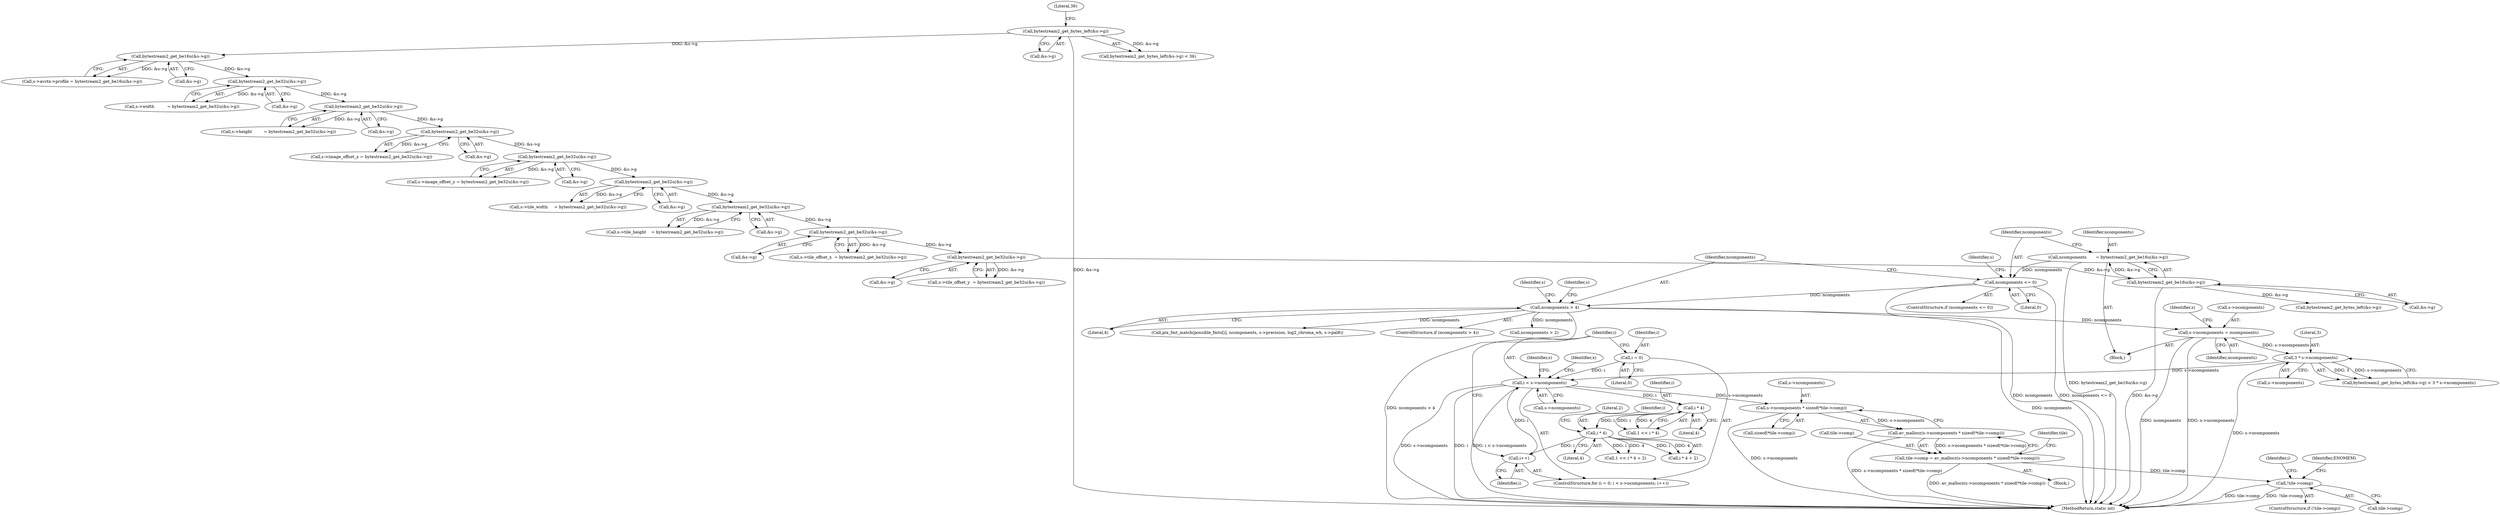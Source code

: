 digraph "0_FFmpeg_8bb11c3ca77b52e05a9ed1496a65f8a76e6e2d8f@API" {
"1000590" [label="(Call,s->ncomponents * sizeof(*tile->comp))"];
"1000310" [label="(Call,i < s->ncomponents)"];
"1000315" [label="(Call,i++)"];
"1000461" [label="(Call,i * 4)"];
"1000449" [label="(Call,i * 4)"];
"1000307" [label="(Call,i = 0)"];
"1000299" [label="(Call,3 * s->ncomponents)"];
"1000260" [label="(Call,s->ncomponents = ncomponents)"];
"1000246" [label="(Call,ncomponents > 4)"];
"1000230" [label="(Call,ncomponents <= 0)"];
"1000222" [label="(Call,ncomponents       = bytestream2_get_be16u(&s->g))"];
"1000224" [label="(Call,bytestream2_get_be16u(&s->g))"];
"1000217" [label="(Call,bytestream2_get_be32u(&s->g))"];
"1000208" [label="(Call,bytestream2_get_be32u(&s->g))"];
"1000199" [label="(Call,bytestream2_get_be32u(&s->g))"];
"1000190" [label="(Call,bytestream2_get_be32u(&s->g))"];
"1000181" [label="(Call,bytestream2_get_be32u(&s->g))"];
"1000172" [label="(Call,bytestream2_get_be32u(&s->g))"];
"1000163" [label="(Call,bytestream2_get_be32u(&s->g))"];
"1000154" [label="(Call,bytestream2_get_be32u(&s->g))"];
"1000145" [label="(Call,bytestream2_get_be16u(&s->g))"];
"1000131" [label="(Call,bytestream2_get_bytes_left(&s->g))"];
"1000589" [label="(Call,av_mallocz(s->ncomponents * sizeof(*tile->comp)))"];
"1000585" [label="(Call,tile->comp = av_mallocz(s->ncomponents * sizeof(*tile->comp)))"];
"1000600" [label="(Call,!tile->comp)"];
"1000182" [label="(Call,&s->g)"];
"1000467" [label="(Identifier,s)"];
"1000464" [label="(Literal,2)"];
"1000315" [label="(Call,i++)"];
"1000462" [label="(Identifier,i)"];
"1000311" [label="(Identifier,i)"];
"1000186" [label="(Call,s->tile_width     = bytestream2_get_be32u(&s->g))"];
"1000232" [label="(Literal,0)"];
"1000301" [label="(Call,s->ncomponents)"];
"1000213" [label="(Call,s->tile_offset_y  = bytestream2_get_be32u(&s->g))"];
"1000591" [label="(Call,s->ncomponents)"];
"1000460" [label="(Call,i * 4 + 2)"];
"1000146" [label="(Call,&s->g)"];
"1000217" [label="(Call,bytestream2_get_be32u(&s->g))"];
"1000461" [label="(Call,i * 4)"];
"1000195" [label="(Call,s->tile_height    = bytestream2_get_be32u(&s->g))"];
"1000154" [label="(Call,bytestream2_get_be32u(&s->g))"];
"1000306" [label="(ControlStructure,for (i = 0; i < s->ncomponents; i++))"];
"1000463" [label="(Literal,4)"];
"1000585" [label="(Call,tile->comp = av_mallocz(s->ncomponents * sizeof(*tile->comp)))"];
"1000132" [label="(Call,&s->g)"];
"1000114" [label="(Block,)"];
"1000447" [label="(Call,1 << i * 4)"];
"1000145" [label="(Call,bytestream2_get_be16u(&s->g))"];
"1000209" [label="(Call,&s->g)"];
"1000236" [label="(Identifier,s)"];
"1000811" [label="(MethodReturn,static int)"];
"1000247" [label="(Identifier,ncomponents)"];
"1000177" [label="(Call,s->image_offset_y = bytestream2_get_be32u(&s->g))"];
"1000252" [label="(Identifier,s)"];
"1000458" [label="(Call,1 << i * 4 + 2)"];
"1000248" [label="(Literal,4)"];
"1000719" [label="(Call,pix_fmt_match(possible_fmts[i], ncomponents, s->precision, log2_chroma_wh, s->pal8))"];
"1000164" [label="(Call,&s->g)"];
"1000136" [label="(Literal,36)"];
"1000309" [label="(Literal,0)"];
"1000308" [label="(Identifier,i)"];
"1000575" [label="(Identifier,i)"];
"1000200" [label="(Call,&s->g)"];
"1000264" [label="(Identifier,ncomponents)"];
"1000245" [label="(ControlStructure,if (ncomponents > 4))"];
"1000168" [label="(Call,s->image_offset_x = bytestream2_get_be32u(&s->g))"];
"1000451" [label="(Literal,4)"];
"1000260" [label="(Call,s->ncomponents = ncomponents)"];
"1000231" [label="(Identifier,ncomponents)"];
"1000310" [label="(Call,i < s->ncomponents)"];
"1000224" [label="(Call,bytestream2_get_be16u(&s->g))"];
"1000586" [label="(Call,tile->comp)"];
"1000602" [label="(Identifier,tile)"];
"1000294" [label="(Call,bytestream2_get_bytes_left(&s->g))"];
"1000130" [label="(Call,bytestream2_get_bytes_left(&s->g) < 36)"];
"1000222" [label="(Call,ncomponents       = bytestream2_get_be16u(&s->g))"];
"1000600" [label="(Call,!tile->comp)"];
"1000155" [label="(Call,&s->g)"];
"1000204" [label="(Call,s->tile_offset_x  = bytestream2_get_be32u(&s->g))"];
"1000190" [label="(Call,bytestream2_get_be32u(&s->g))"];
"1000449" [label="(Call,i * 4)"];
"1000320" [label="(Identifier,x)"];
"1000299" [label="(Call,3 * s->ncomponents)"];
"1000230" [label="(Call,ncomponents <= 0)"];
"1000300" [label="(Literal,3)"];
"1000131" [label="(Call,bytestream2_get_bytes_left(&s->g))"];
"1000269" [label="(Identifier,s)"];
"1000150" [label="(Call,s->width          = bytestream2_get_be32u(&s->g))"];
"1000601" [label="(Call,tile->comp)"];
"1000208" [label="(Call,bytestream2_get_be32u(&s->g))"];
"1000262" [label="(Identifier,s)"];
"1000139" [label="(Call,s->avctx->profile = bytestream2_get_be16u(&s->g))"];
"1000307" [label="(Call,i = 0)"];
"1000316" [label="(Identifier,i)"];
"1000246" [label="(Call,ncomponents > 4)"];
"1000191" [label="(Call,&s->g)"];
"1000576" [label="(Block,)"];
"1000223" [label="(Identifier,ncomponents)"];
"1000225" [label="(Call,&s->g)"];
"1000589" [label="(Call,av_mallocz(s->ncomponents * sizeof(*tile->comp)))"];
"1000312" [label="(Call,s->ncomponents)"];
"1000229" [label="(ControlStructure,if (ncomponents <= 0))"];
"1000159" [label="(Call,s->height         = bytestream2_get_be32u(&s->g))"];
"1000293" [label="(Call,bytestream2_get_bytes_left(&s->g) < 3 * s->ncomponents)"];
"1000163" [label="(Call,bytestream2_get_be32u(&s->g))"];
"1000450" [label="(Identifier,i)"];
"1000261" [label="(Call,s->ncomponents)"];
"1000599" [label="(ControlStructure,if (!tile->comp))"];
"1000218" [label="(Call,&s->g)"];
"1000173" [label="(Call,&s->g)"];
"1000606" [label="(Identifier,ENOMEM)"];
"1000172" [label="(Call,bytestream2_get_be32u(&s->g))"];
"1000199" [label="(Call,bytestream2_get_be32u(&s->g))"];
"1000770" [label="(Call,ncomponents > 2)"];
"1000590" [label="(Call,s->ncomponents * sizeof(*tile->comp))"];
"1000181" [label="(Call,bytestream2_get_be32u(&s->g))"];
"1000594" [label="(Call,sizeof(*tile->comp))"];
"1000590" -> "1000589"  [label="AST: "];
"1000590" -> "1000594"  [label="CFG: "];
"1000591" -> "1000590"  [label="AST: "];
"1000594" -> "1000590"  [label="AST: "];
"1000589" -> "1000590"  [label="CFG: "];
"1000590" -> "1000811"  [label="DDG: s->ncomponents"];
"1000590" -> "1000589"  [label="DDG: s->ncomponents"];
"1000310" -> "1000590"  [label="DDG: s->ncomponents"];
"1000310" -> "1000306"  [label="AST: "];
"1000310" -> "1000312"  [label="CFG: "];
"1000311" -> "1000310"  [label="AST: "];
"1000312" -> "1000310"  [label="AST: "];
"1000320" -> "1000310"  [label="CFG: "];
"1000467" -> "1000310"  [label="CFG: "];
"1000310" -> "1000811"  [label="DDG: i < s->ncomponents"];
"1000310" -> "1000811"  [label="DDG: s->ncomponents"];
"1000310" -> "1000811"  [label="DDG: i"];
"1000315" -> "1000310"  [label="DDG: i"];
"1000307" -> "1000310"  [label="DDG: i"];
"1000299" -> "1000310"  [label="DDG: s->ncomponents"];
"1000310" -> "1000449"  [label="DDG: i"];
"1000315" -> "1000306"  [label="AST: "];
"1000315" -> "1000316"  [label="CFG: "];
"1000316" -> "1000315"  [label="AST: "];
"1000311" -> "1000315"  [label="CFG: "];
"1000461" -> "1000315"  [label="DDG: i"];
"1000461" -> "1000460"  [label="AST: "];
"1000461" -> "1000463"  [label="CFG: "];
"1000462" -> "1000461"  [label="AST: "];
"1000463" -> "1000461"  [label="AST: "];
"1000464" -> "1000461"  [label="CFG: "];
"1000461" -> "1000458"  [label="DDG: i"];
"1000461" -> "1000458"  [label="DDG: 4"];
"1000461" -> "1000460"  [label="DDG: i"];
"1000461" -> "1000460"  [label="DDG: 4"];
"1000449" -> "1000461"  [label="DDG: i"];
"1000449" -> "1000447"  [label="AST: "];
"1000449" -> "1000451"  [label="CFG: "];
"1000450" -> "1000449"  [label="AST: "];
"1000451" -> "1000449"  [label="AST: "];
"1000447" -> "1000449"  [label="CFG: "];
"1000449" -> "1000447"  [label="DDG: i"];
"1000449" -> "1000447"  [label="DDG: 4"];
"1000307" -> "1000306"  [label="AST: "];
"1000307" -> "1000309"  [label="CFG: "];
"1000308" -> "1000307"  [label="AST: "];
"1000309" -> "1000307"  [label="AST: "];
"1000311" -> "1000307"  [label="CFG: "];
"1000299" -> "1000293"  [label="AST: "];
"1000299" -> "1000301"  [label="CFG: "];
"1000300" -> "1000299"  [label="AST: "];
"1000301" -> "1000299"  [label="AST: "];
"1000293" -> "1000299"  [label="CFG: "];
"1000299" -> "1000811"  [label="DDG: s->ncomponents"];
"1000299" -> "1000293"  [label="DDG: 3"];
"1000299" -> "1000293"  [label="DDG: s->ncomponents"];
"1000260" -> "1000299"  [label="DDG: s->ncomponents"];
"1000260" -> "1000114"  [label="AST: "];
"1000260" -> "1000264"  [label="CFG: "];
"1000261" -> "1000260"  [label="AST: "];
"1000264" -> "1000260"  [label="AST: "];
"1000269" -> "1000260"  [label="CFG: "];
"1000260" -> "1000811"  [label="DDG: ncomponents"];
"1000260" -> "1000811"  [label="DDG: s->ncomponents"];
"1000246" -> "1000260"  [label="DDG: ncomponents"];
"1000246" -> "1000245"  [label="AST: "];
"1000246" -> "1000248"  [label="CFG: "];
"1000247" -> "1000246"  [label="AST: "];
"1000248" -> "1000246"  [label="AST: "];
"1000252" -> "1000246"  [label="CFG: "];
"1000262" -> "1000246"  [label="CFG: "];
"1000246" -> "1000811"  [label="DDG: ncomponents > 4"];
"1000246" -> "1000811"  [label="DDG: ncomponents"];
"1000230" -> "1000246"  [label="DDG: ncomponents"];
"1000246" -> "1000719"  [label="DDG: ncomponents"];
"1000246" -> "1000770"  [label="DDG: ncomponents"];
"1000230" -> "1000229"  [label="AST: "];
"1000230" -> "1000232"  [label="CFG: "];
"1000231" -> "1000230"  [label="AST: "];
"1000232" -> "1000230"  [label="AST: "];
"1000236" -> "1000230"  [label="CFG: "];
"1000247" -> "1000230"  [label="CFG: "];
"1000230" -> "1000811"  [label="DDG: ncomponents"];
"1000230" -> "1000811"  [label="DDG: ncomponents <= 0"];
"1000222" -> "1000230"  [label="DDG: ncomponents"];
"1000222" -> "1000114"  [label="AST: "];
"1000222" -> "1000224"  [label="CFG: "];
"1000223" -> "1000222"  [label="AST: "];
"1000224" -> "1000222"  [label="AST: "];
"1000231" -> "1000222"  [label="CFG: "];
"1000222" -> "1000811"  [label="DDG: bytestream2_get_be16u(&s->g)"];
"1000224" -> "1000222"  [label="DDG: &s->g"];
"1000224" -> "1000225"  [label="CFG: "];
"1000225" -> "1000224"  [label="AST: "];
"1000224" -> "1000811"  [label="DDG: &s->g"];
"1000217" -> "1000224"  [label="DDG: &s->g"];
"1000224" -> "1000294"  [label="DDG: &s->g"];
"1000217" -> "1000213"  [label="AST: "];
"1000217" -> "1000218"  [label="CFG: "];
"1000218" -> "1000217"  [label="AST: "];
"1000213" -> "1000217"  [label="CFG: "];
"1000217" -> "1000213"  [label="DDG: &s->g"];
"1000208" -> "1000217"  [label="DDG: &s->g"];
"1000208" -> "1000204"  [label="AST: "];
"1000208" -> "1000209"  [label="CFG: "];
"1000209" -> "1000208"  [label="AST: "];
"1000204" -> "1000208"  [label="CFG: "];
"1000208" -> "1000204"  [label="DDG: &s->g"];
"1000199" -> "1000208"  [label="DDG: &s->g"];
"1000199" -> "1000195"  [label="AST: "];
"1000199" -> "1000200"  [label="CFG: "];
"1000200" -> "1000199"  [label="AST: "];
"1000195" -> "1000199"  [label="CFG: "];
"1000199" -> "1000195"  [label="DDG: &s->g"];
"1000190" -> "1000199"  [label="DDG: &s->g"];
"1000190" -> "1000186"  [label="AST: "];
"1000190" -> "1000191"  [label="CFG: "];
"1000191" -> "1000190"  [label="AST: "];
"1000186" -> "1000190"  [label="CFG: "];
"1000190" -> "1000186"  [label="DDG: &s->g"];
"1000181" -> "1000190"  [label="DDG: &s->g"];
"1000181" -> "1000177"  [label="AST: "];
"1000181" -> "1000182"  [label="CFG: "];
"1000182" -> "1000181"  [label="AST: "];
"1000177" -> "1000181"  [label="CFG: "];
"1000181" -> "1000177"  [label="DDG: &s->g"];
"1000172" -> "1000181"  [label="DDG: &s->g"];
"1000172" -> "1000168"  [label="AST: "];
"1000172" -> "1000173"  [label="CFG: "];
"1000173" -> "1000172"  [label="AST: "];
"1000168" -> "1000172"  [label="CFG: "];
"1000172" -> "1000168"  [label="DDG: &s->g"];
"1000163" -> "1000172"  [label="DDG: &s->g"];
"1000163" -> "1000159"  [label="AST: "];
"1000163" -> "1000164"  [label="CFG: "];
"1000164" -> "1000163"  [label="AST: "];
"1000159" -> "1000163"  [label="CFG: "];
"1000163" -> "1000159"  [label="DDG: &s->g"];
"1000154" -> "1000163"  [label="DDG: &s->g"];
"1000154" -> "1000150"  [label="AST: "];
"1000154" -> "1000155"  [label="CFG: "];
"1000155" -> "1000154"  [label="AST: "];
"1000150" -> "1000154"  [label="CFG: "];
"1000154" -> "1000150"  [label="DDG: &s->g"];
"1000145" -> "1000154"  [label="DDG: &s->g"];
"1000145" -> "1000139"  [label="AST: "];
"1000145" -> "1000146"  [label="CFG: "];
"1000146" -> "1000145"  [label="AST: "];
"1000139" -> "1000145"  [label="CFG: "];
"1000145" -> "1000139"  [label="DDG: &s->g"];
"1000131" -> "1000145"  [label="DDG: &s->g"];
"1000131" -> "1000130"  [label="AST: "];
"1000131" -> "1000132"  [label="CFG: "];
"1000132" -> "1000131"  [label="AST: "];
"1000136" -> "1000131"  [label="CFG: "];
"1000131" -> "1000811"  [label="DDG: &s->g"];
"1000131" -> "1000130"  [label="DDG: &s->g"];
"1000589" -> "1000585"  [label="AST: "];
"1000585" -> "1000589"  [label="CFG: "];
"1000589" -> "1000811"  [label="DDG: s->ncomponents * sizeof(*tile->comp)"];
"1000589" -> "1000585"  [label="DDG: s->ncomponents * sizeof(*tile->comp)"];
"1000585" -> "1000576"  [label="AST: "];
"1000586" -> "1000585"  [label="AST: "];
"1000602" -> "1000585"  [label="CFG: "];
"1000585" -> "1000811"  [label="DDG: av_mallocz(s->ncomponents * sizeof(*tile->comp))"];
"1000585" -> "1000600"  [label="DDG: tile->comp"];
"1000600" -> "1000599"  [label="AST: "];
"1000600" -> "1000601"  [label="CFG: "];
"1000601" -> "1000600"  [label="AST: "];
"1000606" -> "1000600"  [label="CFG: "];
"1000575" -> "1000600"  [label="CFG: "];
"1000600" -> "1000811"  [label="DDG: !tile->comp"];
"1000600" -> "1000811"  [label="DDG: tile->comp"];
}
